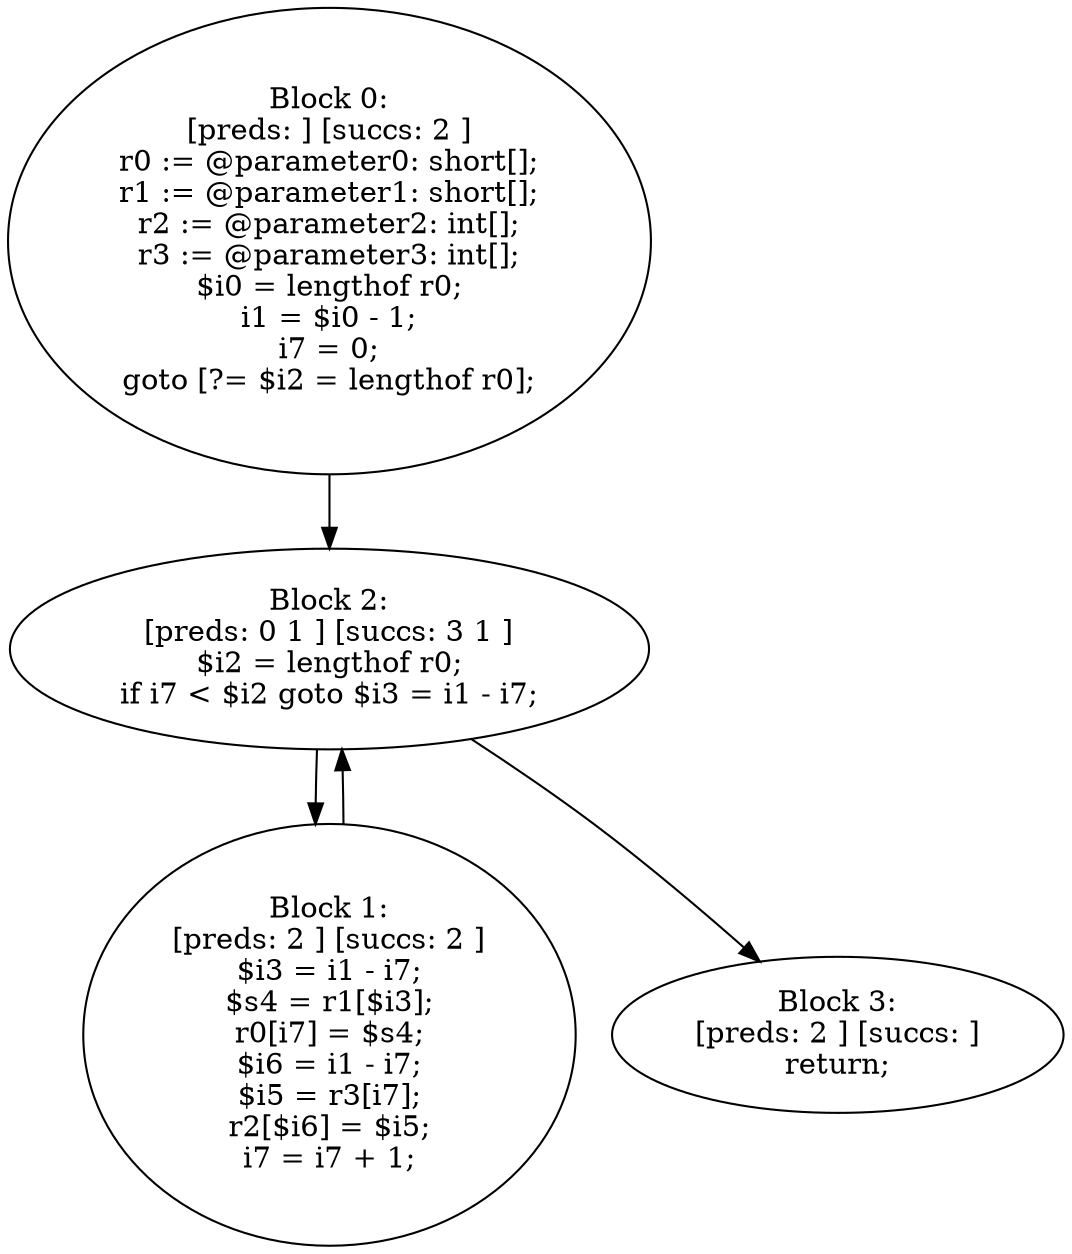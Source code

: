 digraph "unitGraph" {
    "Block 0:
[preds: ] [succs: 2 ]
r0 := @parameter0: short[];
r1 := @parameter1: short[];
r2 := @parameter2: int[];
r3 := @parameter3: int[];
$i0 = lengthof r0;
i1 = $i0 - 1;
i7 = 0;
goto [?= $i2 = lengthof r0];
"
    "Block 1:
[preds: 2 ] [succs: 2 ]
$i3 = i1 - i7;
$s4 = r1[$i3];
r0[i7] = $s4;
$i6 = i1 - i7;
$i5 = r3[i7];
r2[$i6] = $i5;
i7 = i7 + 1;
"
    "Block 2:
[preds: 0 1 ] [succs: 3 1 ]
$i2 = lengthof r0;
if i7 < $i2 goto $i3 = i1 - i7;
"
    "Block 3:
[preds: 2 ] [succs: ]
return;
"
    "Block 0:
[preds: ] [succs: 2 ]
r0 := @parameter0: short[];
r1 := @parameter1: short[];
r2 := @parameter2: int[];
r3 := @parameter3: int[];
$i0 = lengthof r0;
i1 = $i0 - 1;
i7 = 0;
goto [?= $i2 = lengthof r0];
"->"Block 2:
[preds: 0 1 ] [succs: 3 1 ]
$i2 = lengthof r0;
if i7 < $i2 goto $i3 = i1 - i7;
";
    "Block 1:
[preds: 2 ] [succs: 2 ]
$i3 = i1 - i7;
$s4 = r1[$i3];
r0[i7] = $s4;
$i6 = i1 - i7;
$i5 = r3[i7];
r2[$i6] = $i5;
i7 = i7 + 1;
"->"Block 2:
[preds: 0 1 ] [succs: 3 1 ]
$i2 = lengthof r0;
if i7 < $i2 goto $i3 = i1 - i7;
";
    "Block 2:
[preds: 0 1 ] [succs: 3 1 ]
$i2 = lengthof r0;
if i7 < $i2 goto $i3 = i1 - i7;
"->"Block 3:
[preds: 2 ] [succs: ]
return;
";
    "Block 2:
[preds: 0 1 ] [succs: 3 1 ]
$i2 = lengthof r0;
if i7 < $i2 goto $i3 = i1 - i7;
"->"Block 1:
[preds: 2 ] [succs: 2 ]
$i3 = i1 - i7;
$s4 = r1[$i3];
r0[i7] = $s4;
$i6 = i1 - i7;
$i5 = r3[i7];
r2[$i6] = $i5;
i7 = i7 + 1;
";
}
